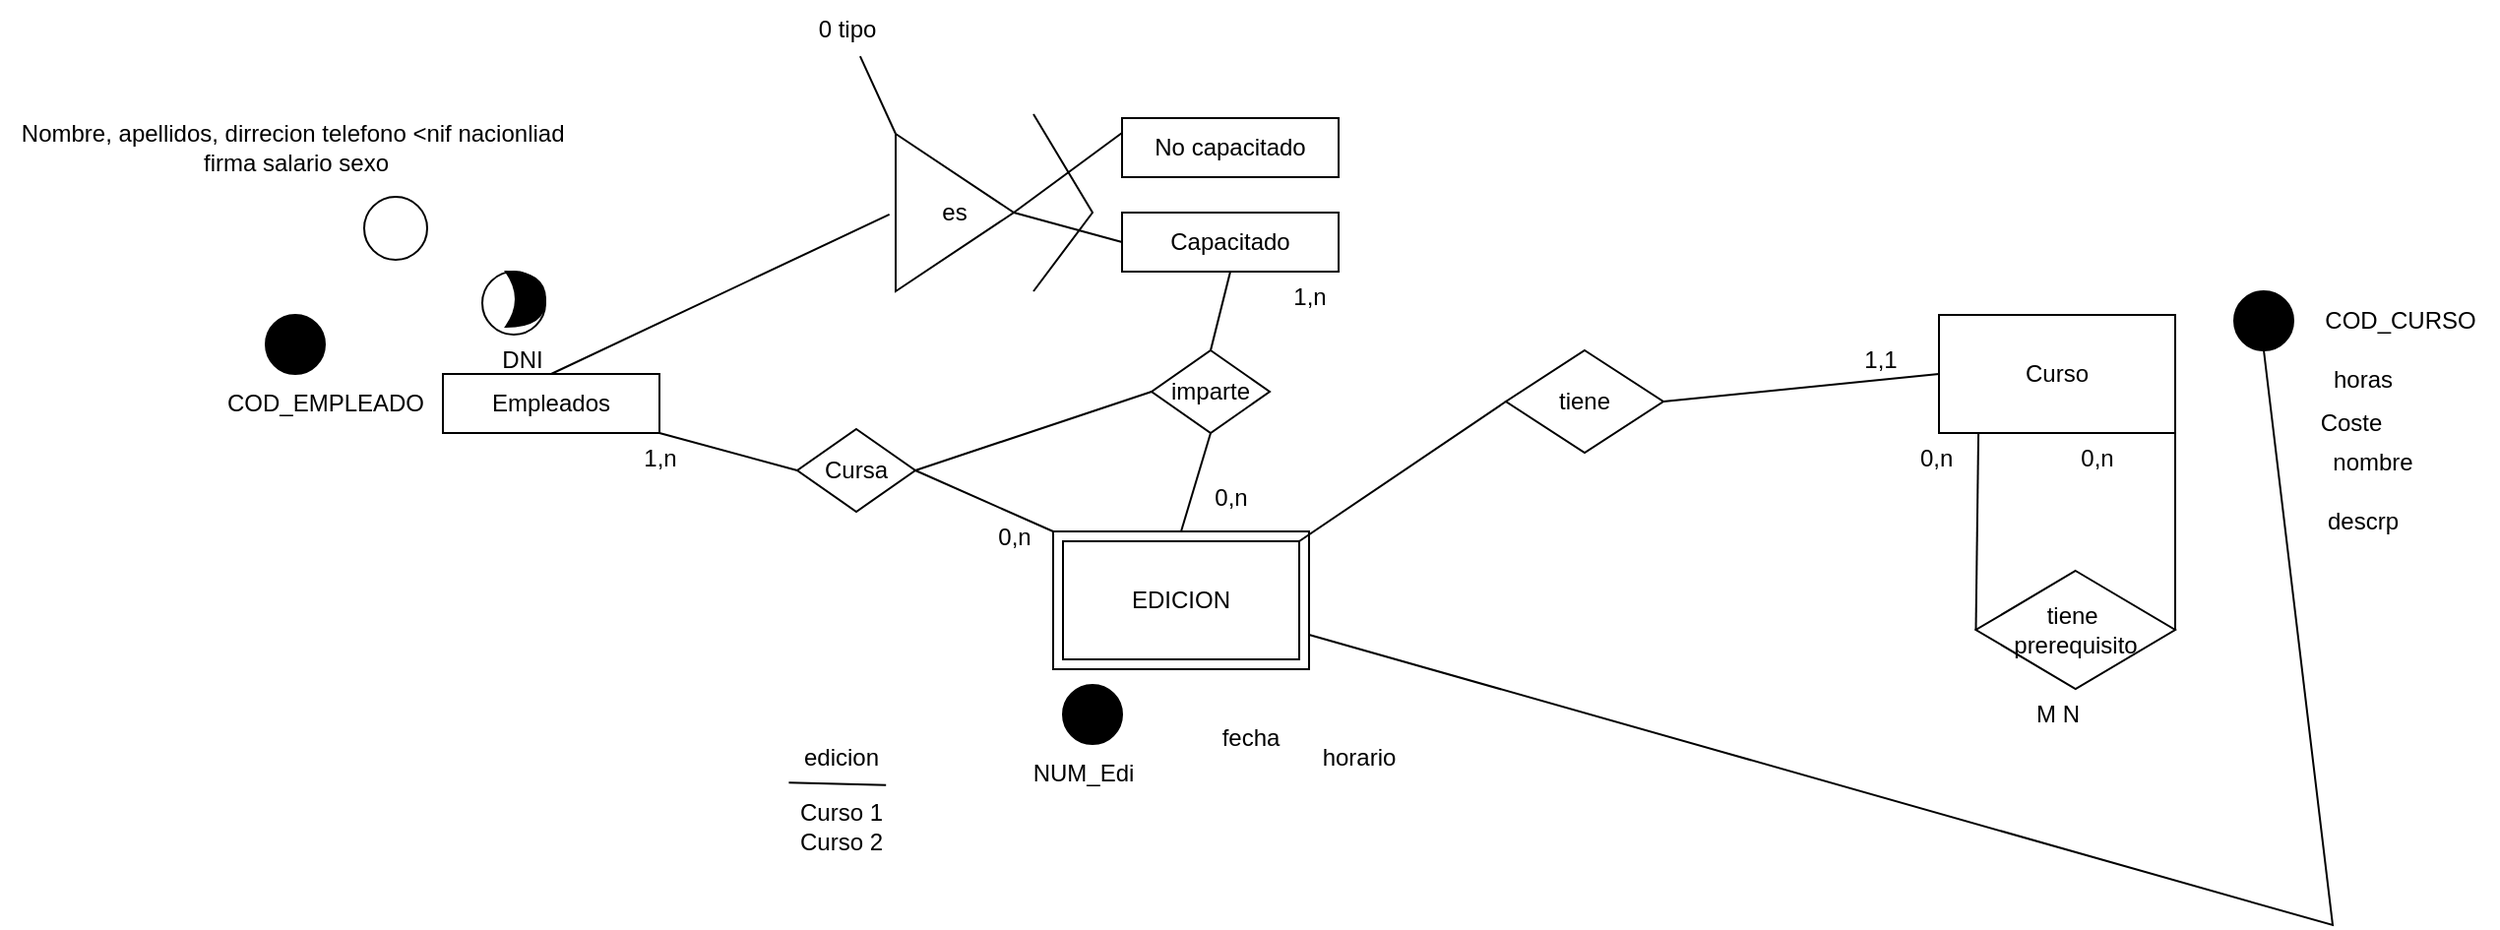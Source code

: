 <mxfile version="24.7.17">
  <diagram name="Página-1" id="_Qb-c4FsSnyJaDPGX2Z5">
    <mxGraphModel dx="1761" dy="852" grid="1" gridSize="10" guides="1" tooltips="1" connect="1" arrows="1" fold="1" page="1" pageScale="1" pageWidth="827" pageHeight="1169" math="0" shadow="0">
      <root>
        <mxCell id="0" />
        <mxCell id="1" parent="0" />
        <mxCell id="0un7i4AH96CWnuAvv-JJ-1" value="Curso" style="rounded=0;whiteSpace=wrap;html=1;" parent="1" vertex="1">
          <mxGeometry x="180" y="210" width="120" height="60" as="geometry" />
        </mxCell>
        <mxCell id="0un7i4AH96CWnuAvv-JJ-2" value="" style="ellipse;whiteSpace=wrap;html=1;aspect=fixed;fillColor=#000000;" parent="1" vertex="1">
          <mxGeometry x="330" y="198" width="30" height="30" as="geometry" />
        </mxCell>
        <mxCell id="0un7i4AH96CWnuAvv-JJ-3" value="COD_CURSO" style="text;html=1;align=center;verticalAlign=middle;resizable=0;points=[];autosize=1;strokeColor=none;fillColor=none;" parent="1" vertex="1">
          <mxGeometry x="364" y="198" width="100" height="30" as="geometry" />
        </mxCell>
        <mxCell id="0un7i4AH96CWnuAvv-JJ-4" value="nombre" style="text;html=1;align=center;verticalAlign=middle;resizable=0;points=[];autosize=1;strokeColor=none;fillColor=none;" parent="1" vertex="1">
          <mxGeometry x="370" y="270" width="60" height="30" as="geometry" />
        </mxCell>
        <mxCell id="0un7i4AH96CWnuAvv-JJ-5" value="descrp" style="text;html=1;align=center;verticalAlign=middle;resizable=0;points=[];autosize=1;strokeColor=none;fillColor=none;" parent="1" vertex="1">
          <mxGeometry x="365" y="300" width="60" height="30" as="geometry" />
        </mxCell>
        <mxCell id="0un7i4AH96CWnuAvv-JJ-6" value="horas" style="text;html=1;align=center;verticalAlign=middle;resizable=0;points=[];autosize=1;strokeColor=none;fillColor=none;" parent="1" vertex="1">
          <mxGeometry x="370" y="228" width="50" height="30" as="geometry" />
        </mxCell>
        <mxCell id="0un7i4AH96CWnuAvv-JJ-7" value="Coste" style="text;html=1;align=center;verticalAlign=middle;resizable=0;points=[];autosize=1;strokeColor=none;fillColor=none;" parent="1" vertex="1">
          <mxGeometry x="364" y="250" width="50" height="30" as="geometry" />
        </mxCell>
        <mxCell id="0un7i4AH96CWnuAvv-JJ-9" value="tiene&amp;nbsp;&lt;div&gt;prerequisito&lt;/div&gt;" style="rhombus;whiteSpace=wrap;html=1;" parent="1" vertex="1">
          <mxGeometry x="198.75" y="340" width="101.25" height="60" as="geometry" />
        </mxCell>
        <mxCell id="0un7i4AH96CWnuAvv-JJ-10" value="" style="endArrow=none;html=1;rounded=0;entryX=0;entryY=0.5;entryDx=0;entryDy=0;exitX=0.167;exitY=1;exitDx=0;exitDy=0;exitPerimeter=0;" parent="1" source="0un7i4AH96CWnuAvv-JJ-1" target="0un7i4AH96CWnuAvv-JJ-9" edge="1">
          <mxGeometry width="50" height="50" relative="1" as="geometry">
            <mxPoint x="130" y="430" as="sourcePoint" />
            <mxPoint x="180" y="380" as="targetPoint" />
            <Array as="points" />
          </mxGeometry>
        </mxCell>
        <mxCell id="0un7i4AH96CWnuAvv-JJ-14" value="0,n" style="text;html=1;align=center;verticalAlign=middle;resizable=0;points=[];autosize=1;strokeColor=none;fillColor=none;" parent="1" vertex="1">
          <mxGeometry x="240" y="268" width="40" height="30" as="geometry" />
        </mxCell>
        <mxCell id="0un7i4AH96CWnuAvv-JJ-15" value="0,n&amp;nbsp;" style="text;html=1;align=center;verticalAlign=middle;resizable=0;points=[];autosize=1;strokeColor=none;fillColor=none;" parent="1" vertex="1">
          <mxGeometry x="160" y="268" width="40" height="30" as="geometry" />
        </mxCell>
        <mxCell id="0un7i4AH96CWnuAvv-JJ-16" value="M N" style="text;html=1;align=center;verticalAlign=middle;resizable=0;points=[];autosize=1;strokeColor=none;fillColor=none;" parent="1" vertex="1">
          <mxGeometry x="215" y="398" width="50" height="30" as="geometry" />
        </mxCell>
        <mxCell id="0un7i4AH96CWnuAvv-JJ-17" value="" style="endArrow=none;html=1;rounded=0;exitX=1;exitY=0.5;exitDx=0;exitDy=0;entryX=1;entryY=1;entryDx=0;entryDy=0;" parent="1" source="0un7i4AH96CWnuAvv-JJ-9" target="0un7i4AH96CWnuAvv-JJ-1" edge="1">
          <mxGeometry width="50" height="50" relative="1" as="geometry">
            <mxPoint x="340" y="380" as="sourcePoint" />
            <mxPoint x="390" y="330" as="targetPoint" />
          </mxGeometry>
        </mxCell>
        <mxCell id="0un7i4AH96CWnuAvv-JJ-18" value="Ediciones&amp;nbsp;" style="rounded=0;whiteSpace=wrap;html=1;" parent="1" vertex="1">
          <mxGeometry x="-270" y="320" width="130" height="70" as="geometry" />
        </mxCell>
        <mxCell id="0un7i4AH96CWnuAvv-JJ-19" value="tiene" style="rhombus;whiteSpace=wrap;html=1;" parent="1" vertex="1">
          <mxGeometry x="-40" y="228" width="80" height="52" as="geometry" />
        </mxCell>
        <mxCell id="0un7i4AH96CWnuAvv-JJ-21" value="" style="endArrow=none;html=1;rounded=0;exitX=1;exitY=0.5;exitDx=0;exitDy=0;entryX=0;entryY=0.5;entryDx=0;entryDy=0;" parent="1" source="0un7i4AH96CWnuAvv-JJ-19" target="0un7i4AH96CWnuAvv-JJ-1" edge="1">
          <mxGeometry width="50" height="50" relative="1" as="geometry">
            <mxPoint x="60" y="290" as="sourcePoint" />
            <mxPoint x="110" y="240" as="targetPoint" />
          </mxGeometry>
        </mxCell>
        <mxCell id="0un7i4AH96CWnuAvv-JJ-22" value="" style="ellipse;whiteSpace=wrap;html=1;aspect=fixed;fillColor=#000000;" parent="1" vertex="1">
          <mxGeometry x="-265" y="398" width="30" height="30" as="geometry" />
        </mxCell>
        <mxCell id="0un7i4AH96CWnuAvv-JJ-23" value="fecha" style="text;html=1;align=center;verticalAlign=middle;resizable=0;points=[];autosize=1;strokeColor=none;fillColor=none;" parent="1" vertex="1">
          <mxGeometry x="-195" y="410" width="50" height="30" as="geometry" />
        </mxCell>
        <mxCell id="0un7i4AH96CWnuAvv-JJ-24" value="horario" style="text;html=1;align=center;verticalAlign=middle;resizable=0;points=[];autosize=1;strokeColor=none;fillColor=none;" parent="1" vertex="1">
          <mxGeometry x="-145" y="420" width="60" height="30" as="geometry" />
        </mxCell>
        <mxCell id="0un7i4AH96CWnuAvv-JJ-25" value="NUM_Edi" style="text;html=1;align=center;verticalAlign=middle;resizable=0;points=[];autosize=1;strokeColor=none;fillColor=none;" parent="1" vertex="1">
          <mxGeometry x="-290" y="428" width="70" height="30" as="geometry" />
        </mxCell>
        <mxCell id="0un7i4AH96CWnuAvv-JJ-26" value="Empleados" style="rounded=0;whiteSpace=wrap;html=1;" parent="1" vertex="1">
          <mxGeometry x="-580" y="240" width="110" height="30" as="geometry" />
        </mxCell>
        <mxCell id="0un7i4AH96CWnuAvv-JJ-27" value="" style="ellipse;whiteSpace=wrap;html=1;aspect=fixed;fillColor=#000000;" parent="1" vertex="1">
          <mxGeometry x="-670" y="210" width="30" height="30" as="geometry" />
        </mxCell>
        <mxCell id="0un7i4AH96CWnuAvv-JJ-28" value="DNI" style="text;html=1;align=center;verticalAlign=middle;resizable=0;points=[];autosize=1;strokeColor=none;fillColor=none;" parent="1" vertex="1">
          <mxGeometry x="-560" y="218" width="40" height="30" as="geometry" />
        </mxCell>
        <mxCell id="0un7i4AH96CWnuAvv-JJ-30" value="" style="endArrow=none;html=1;rounded=0;exitX=0.5;exitY=0;exitDx=0;exitDy=0;" parent="1" source="0un7i4AH96CWnuAvv-JJ-26" edge="1">
          <mxGeometry width="50" height="50" relative="1" as="geometry">
            <mxPoint x="-450" y="210" as="sourcePoint" />
            <mxPoint x="-353.177" y="158.935" as="targetPoint" />
          </mxGeometry>
        </mxCell>
        <mxCell id="0un7i4AH96CWnuAvv-JJ-32" value="Capacitado" style="rounded=0;whiteSpace=wrap;html=1;" parent="1" vertex="1">
          <mxGeometry x="-235" y="158" width="110" height="30" as="geometry" />
        </mxCell>
        <mxCell id="0un7i4AH96CWnuAvv-JJ-33" value="No capacitado" style="rounded=0;whiteSpace=wrap;html=1;" parent="1" vertex="1">
          <mxGeometry x="-235" y="110" width="110" height="30" as="geometry" />
        </mxCell>
        <mxCell id="0un7i4AH96CWnuAvv-JJ-38" value="imparte" style="rhombus;whiteSpace=wrap;html=1;" parent="1" vertex="1">
          <mxGeometry x="-220" y="228" width="60" height="42" as="geometry" />
        </mxCell>
        <mxCell id="0un7i4AH96CWnuAvv-JJ-42" value="1,1" style="text;html=1;align=center;verticalAlign=middle;resizable=0;points=[];autosize=1;strokeColor=none;fillColor=none;" parent="1" vertex="1">
          <mxGeometry x="130" y="218" width="40" height="30" as="geometry" />
        </mxCell>
        <mxCell id="0un7i4AH96CWnuAvv-JJ-43" value="1,n" style="text;html=1;align=center;verticalAlign=middle;resizable=0;points=[];autosize=1;strokeColor=none;fillColor=none;" parent="1" vertex="1">
          <mxGeometry x="-160" y="186" width="40" height="30" as="geometry" />
        </mxCell>
        <mxCell id="0jK8HbWDaGAi9sL_ZuPl-2" value="Nombre, apellidos, dirrecion telefono &amp;lt;nif nacionliad&amp;nbsp;&lt;div&gt;firma salario sexo&lt;/div&gt;" style="text;html=1;align=center;verticalAlign=middle;resizable=0;points=[];autosize=1;strokeColor=none;fillColor=none;" vertex="1" parent="1">
          <mxGeometry x="-805" y="105" width="300" height="40" as="geometry" />
        </mxCell>
        <mxCell id="0jK8HbWDaGAi9sL_ZuPl-3" value="EDICION" style="rounded=0;whiteSpace=wrap;html=1;" vertex="1" parent="1">
          <mxGeometry x="-265" y="325" width="120" height="60" as="geometry" />
        </mxCell>
        <mxCell id="0jK8HbWDaGAi9sL_ZuPl-4" value="" style="endArrow=none;html=1;rounded=0;exitX=1;exitY=0;exitDx=0;exitDy=0;entryX=0;entryY=0.5;entryDx=0;entryDy=0;" edge="1" parent="1" source="0jK8HbWDaGAi9sL_ZuPl-3" target="0un7i4AH96CWnuAvv-JJ-19">
          <mxGeometry width="50" height="50" relative="1" as="geometry">
            <mxPoint x="-60" y="320" as="sourcePoint" />
            <mxPoint x="-10" y="270" as="targetPoint" />
          </mxGeometry>
        </mxCell>
        <mxCell id="0jK8HbWDaGAi9sL_ZuPl-5" value="" style="ellipse;whiteSpace=wrap;html=1;aspect=fixed;" vertex="1" parent="1">
          <mxGeometry x="-620" y="150" width="32" height="32" as="geometry" />
        </mxCell>
        <mxCell id="0jK8HbWDaGAi9sL_ZuPl-7" value="COD_EMPLEADO" style="text;html=1;align=center;verticalAlign=middle;resizable=0;points=[];autosize=1;strokeColor=none;fillColor=none;" vertex="1" parent="1">
          <mxGeometry x="-700" y="240" width="120" height="30" as="geometry" />
        </mxCell>
        <mxCell id="0jK8HbWDaGAi9sL_ZuPl-8" value="" style="ellipse;whiteSpace=wrap;html=1;aspect=fixed;" vertex="1" parent="1">
          <mxGeometry x="-560" y="188" width="32" height="32" as="geometry" />
        </mxCell>
        <mxCell id="0jK8HbWDaGAi9sL_ZuPl-9" value="" style="shape=xor;whiteSpace=wrap;html=1;fillColor=#000000;" vertex="1" parent="1">
          <mxGeometry x="-548" y="188" width="20" height="28" as="geometry" />
        </mxCell>
        <mxCell id="0jK8HbWDaGAi9sL_ZuPl-11" value="es" style="triangle;whiteSpace=wrap;html=1;" vertex="1" parent="1">
          <mxGeometry x="-350" y="118" width="60" height="80" as="geometry" />
        </mxCell>
        <mxCell id="0jK8HbWDaGAi9sL_ZuPl-17" value="" style="endArrow=none;html=1;rounded=0;entryX=0;entryY=0.5;entryDx=0;entryDy=0;exitX=1;exitY=0.5;exitDx=0;exitDy=0;" edge="1" parent="1" source="0jK8HbWDaGAi9sL_ZuPl-11" target="0un7i4AH96CWnuAvv-JJ-32">
          <mxGeometry width="50" height="50" relative="1" as="geometry">
            <mxPoint x="-350" y="260" as="sourcePoint" />
            <mxPoint x="-300" y="210" as="targetPoint" />
          </mxGeometry>
        </mxCell>
        <mxCell id="0jK8HbWDaGAi9sL_ZuPl-18" value="" style="endArrow=none;html=1;rounded=0;exitX=1;exitY=0.5;exitDx=0;exitDy=0;entryX=0;entryY=0.25;entryDx=0;entryDy=0;" edge="1" parent="1" source="0jK8HbWDaGAi9sL_ZuPl-11" target="0un7i4AH96CWnuAvv-JJ-33">
          <mxGeometry width="50" height="50" relative="1" as="geometry">
            <mxPoint x="-310" y="210" as="sourcePoint" />
            <mxPoint x="-260" y="160" as="targetPoint" />
          </mxGeometry>
        </mxCell>
        <mxCell id="0jK8HbWDaGAi9sL_ZuPl-19" value="" style="endArrow=none;html=1;rounded=0;" edge="1" parent="1">
          <mxGeometry width="50" height="50" relative="1" as="geometry">
            <mxPoint x="-280" y="198" as="sourcePoint" />
            <mxPoint x="-280" y="108" as="targetPoint" />
            <Array as="points">
              <mxPoint x="-250" y="158" />
            </Array>
          </mxGeometry>
        </mxCell>
        <mxCell id="0jK8HbWDaGAi9sL_ZuPl-21" value="" style="endArrow=none;html=1;rounded=0;entryX=0.639;entryY=0.953;entryDx=0;entryDy=0;entryPerimeter=0;" edge="1" parent="1" target="0jK8HbWDaGAi9sL_ZuPl-22">
          <mxGeometry width="50" height="50" relative="1" as="geometry">
            <mxPoint x="-350" y="118" as="sourcePoint" />
            <mxPoint x="-350" y="56" as="targetPoint" />
          </mxGeometry>
        </mxCell>
        <mxCell id="0jK8HbWDaGAi9sL_ZuPl-22" value="0 tipo" style="text;html=1;align=center;verticalAlign=middle;resizable=0;points=[];autosize=1;strokeColor=none;fillColor=none;" vertex="1" parent="1">
          <mxGeometry x="-400" y="50" width="50" height="30" as="geometry" />
        </mxCell>
        <mxCell id="0jK8HbWDaGAi9sL_ZuPl-23" value="" style="endArrow=none;html=1;rounded=0;entryX=0.5;entryY=1;entryDx=0;entryDy=0;exitX=1;exitY=0.75;exitDx=0;exitDy=0;" edge="1" parent="1" source="0un7i4AH96CWnuAvv-JJ-18" target="0un7i4AH96CWnuAvv-JJ-2">
          <mxGeometry width="50" height="50" relative="1" as="geometry">
            <mxPoint x="320" y="530" as="sourcePoint" />
            <mxPoint x="360" y="340" as="targetPoint" />
            <Array as="points">
              <mxPoint x="380" y="520" />
            </Array>
          </mxGeometry>
        </mxCell>
        <mxCell id="0jK8HbWDaGAi9sL_ZuPl-26" value="" style="endArrow=none;html=1;rounded=0;exitX=0.5;exitY=0;exitDx=0;exitDy=0;entryX=0.5;entryY=1;entryDx=0;entryDy=0;" edge="1" parent="1" source="0un7i4AH96CWnuAvv-JJ-38" target="0un7i4AH96CWnuAvv-JJ-32">
          <mxGeometry width="50" height="50" relative="1" as="geometry">
            <mxPoint x="-220" y="250" as="sourcePoint" />
            <mxPoint x="-170" y="200" as="targetPoint" />
          </mxGeometry>
        </mxCell>
        <mxCell id="0jK8HbWDaGAi9sL_ZuPl-27" value="" style="endArrow=none;html=1;rounded=0;exitX=0.5;exitY=0;exitDx=0;exitDy=0;entryX=0.5;entryY=1;entryDx=0;entryDy=0;" edge="1" parent="1" source="0un7i4AH96CWnuAvv-JJ-18" target="0un7i4AH96CWnuAvv-JJ-38">
          <mxGeometry width="50" height="50" relative="1" as="geometry">
            <mxPoint x="-250" y="320" as="sourcePoint" />
            <mxPoint x="-200" y="270" as="targetPoint" />
          </mxGeometry>
        </mxCell>
        <mxCell id="0jK8HbWDaGAi9sL_ZuPl-34" value="0,n" style="text;html=1;align=center;verticalAlign=middle;resizable=0;points=[];autosize=1;strokeColor=none;fillColor=none;" vertex="1" parent="1">
          <mxGeometry x="-200" y="288" width="40" height="30" as="geometry" />
        </mxCell>
        <mxCell id="0jK8HbWDaGAi9sL_ZuPl-35" value="Cursa" style="rhombus;whiteSpace=wrap;html=1;" vertex="1" parent="1">
          <mxGeometry x="-400" y="268" width="60" height="42" as="geometry" />
        </mxCell>
        <mxCell id="0jK8HbWDaGAi9sL_ZuPl-36" value="" style="endArrow=none;html=1;rounded=0;exitX=1;exitY=1;exitDx=0;exitDy=0;entryX=0;entryY=0.5;entryDx=0;entryDy=0;" edge="1" parent="1" source="0un7i4AH96CWnuAvv-JJ-26" target="0jK8HbWDaGAi9sL_ZuPl-35">
          <mxGeometry width="50" height="50" relative="1" as="geometry">
            <mxPoint x="-460" y="300" as="sourcePoint" />
            <mxPoint x="-410" y="250" as="targetPoint" />
          </mxGeometry>
        </mxCell>
        <mxCell id="0jK8HbWDaGAi9sL_ZuPl-37" value="" style="endArrow=none;html=1;rounded=0;exitX=1;exitY=0.5;exitDx=0;exitDy=0;entryX=0;entryY=0;entryDx=0;entryDy=0;" edge="1" parent="1" source="0jK8HbWDaGAi9sL_ZuPl-35" target="0un7i4AH96CWnuAvv-JJ-18">
          <mxGeometry width="50" height="50" relative="1" as="geometry">
            <mxPoint x="-310" y="320" as="sourcePoint" />
            <mxPoint x="-280" y="320" as="targetPoint" />
          </mxGeometry>
        </mxCell>
        <mxCell id="0jK8HbWDaGAi9sL_ZuPl-38" value="0,n" style="text;html=1;align=center;verticalAlign=middle;resizable=0;points=[];autosize=1;strokeColor=none;fillColor=none;" vertex="1" parent="1">
          <mxGeometry x="-310" y="308" width="40" height="30" as="geometry" />
        </mxCell>
        <mxCell id="0jK8HbWDaGAi9sL_ZuPl-39" value="1,n" style="text;html=1;align=center;verticalAlign=middle;resizable=0;points=[];autosize=1;strokeColor=none;fillColor=none;" vertex="1" parent="1">
          <mxGeometry x="-490" y="268" width="40" height="30" as="geometry" />
        </mxCell>
        <mxCell id="0jK8HbWDaGAi9sL_ZuPl-40" value="" style="endArrow=none;html=1;rounded=0;exitX=1;exitY=0.5;exitDx=0;exitDy=0;entryX=0;entryY=0.5;entryDx=0;entryDy=0;" edge="1" parent="1" source="0jK8HbWDaGAi9sL_ZuPl-35" target="0un7i4AH96CWnuAvv-JJ-38">
          <mxGeometry width="50" height="50" relative="1" as="geometry">
            <mxPoint x="-260" y="280" as="sourcePoint" />
            <mxPoint x="-210" y="230" as="targetPoint" />
          </mxGeometry>
        </mxCell>
        <mxCell id="0jK8HbWDaGAi9sL_ZuPl-41" value="edicion" style="text;html=1;align=center;verticalAlign=middle;resizable=0;points=[];autosize=1;strokeColor=none;fillColor=none;" vertex="1" parent="1">
          <mxGeometry x="-408" y="420" width="60" height="30" as="geometry" />
        </mxCell>
        <mxCell id="0jK8HbWDaGAi9sL_ZuPl-42" value="" style="endArrow=none;html=1;rounded=0;entryX=0.885;entryY=0.961;entryDx=0;entryDy=0;entryPerimeter=0;exitX=0.062;exitY=0.922;exitDx=0;exitDy=0;exitPerimeter=0;" edge="1" parent="1" source="0jK8HbWDaGAi9sL_ZuPl-41" target="0jK8HbWDaGAi9sL_ZuPl-41">
          <mxGeometry width="50" height="50" relative="1" as="geometry">
            <mxPoint x="-430" y="460" as="sourcePoint" />
            <mxPoint x="-380" y="410" as="targetPoint" />
            <Array as="points" />
          </mxGeometry>
        </mxCell>
        <mxCell id="0jK8HbWDaGAi9sL_ZuPl-43" value="Curso 1&lt;div&gt;Curso 2&lt;/div&gt;" style="text;html=1;align=center;verticalAlign=middle;resizable=0;points=[];autosize=1;strokeColor=none;fillColor=none;" vertex="1" parent="1">
          <mxGeometry x="-413" y="450" width="70" height="40" as="geometry" />
        </mxCell>
      </root>
    </mxGraphModel>
  </diagram>
</mxfile>
